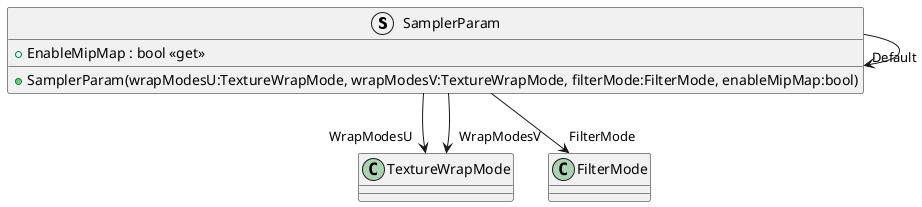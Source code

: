 @startuml
struct SamplerParam {
    + EnableMipMap : bool <<get>>
    + SamplerParam(wrapModesU:TextureWrapMode, wrapModesV:TextureWrapMode, filterMode:FilterMode, enableMipMap:bool)
}
SamplerParam --> "WrapModesU" TextureWrapMode
SamplerParam --> "WrapModesV" TextureWrapMode
SamplerParam --> "FilterMode" FilterMode
SamplerParam --> "Default" SamplerParam
@enduml
